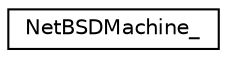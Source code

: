 digraph "Graphical Class Hierarchy"
{
  edge [fontname="Helvetica",fontsize="10",labelfontname="Helvetica",labelfontsize="10"];
  node [fontname="Helvetica",fontsize="10",shape=record];
  rankdir="LR";
  Node0 [label="NetBSDMachine_",height=0.2,width=0.4,color="black", fillcolor="white", style="filled",URL="$structNetBSDMachine__.html"];
}
